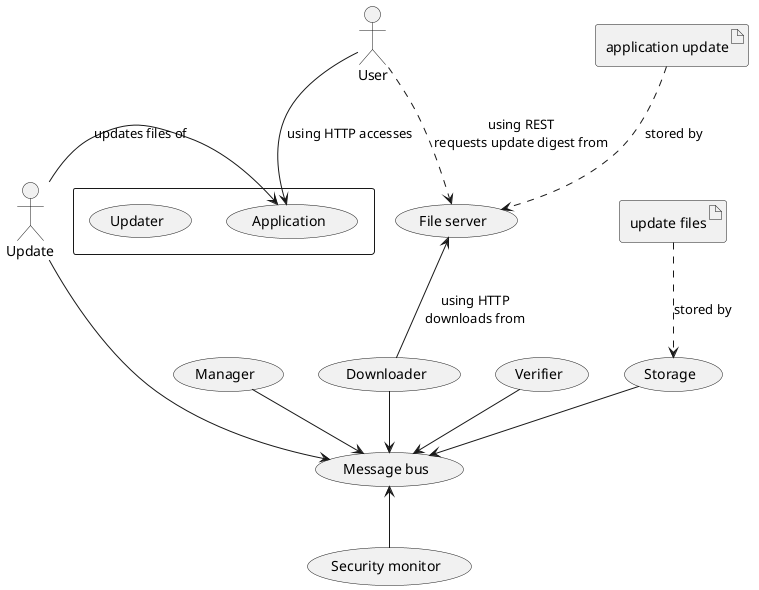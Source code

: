 @startuml


rectangle {
    (Updater)
    (Application)
}

:User: --> Application: using HTTP accesses
Application <- Update: updates files of

(Manager)
(File server) as server
(Downloader) as downloader
(Verifier)
(Storage)
(Message bus) as kafka
(Security monitor) as monitor
artifact "application update" as update
artifact "update files" as updates

update ..> server: stored by
:User: ..> server: using REST\nrequests update digest from
downloader -up-> server: using HTTP\ndownloads from
updates ..> Storage: stored by

Update -down-> kafka
downloader -down-> kafka
Storage -down-> kafka
Manager -down-> kafka
Verifier -down-> kafka
monitor -up-> kafka


@enduml